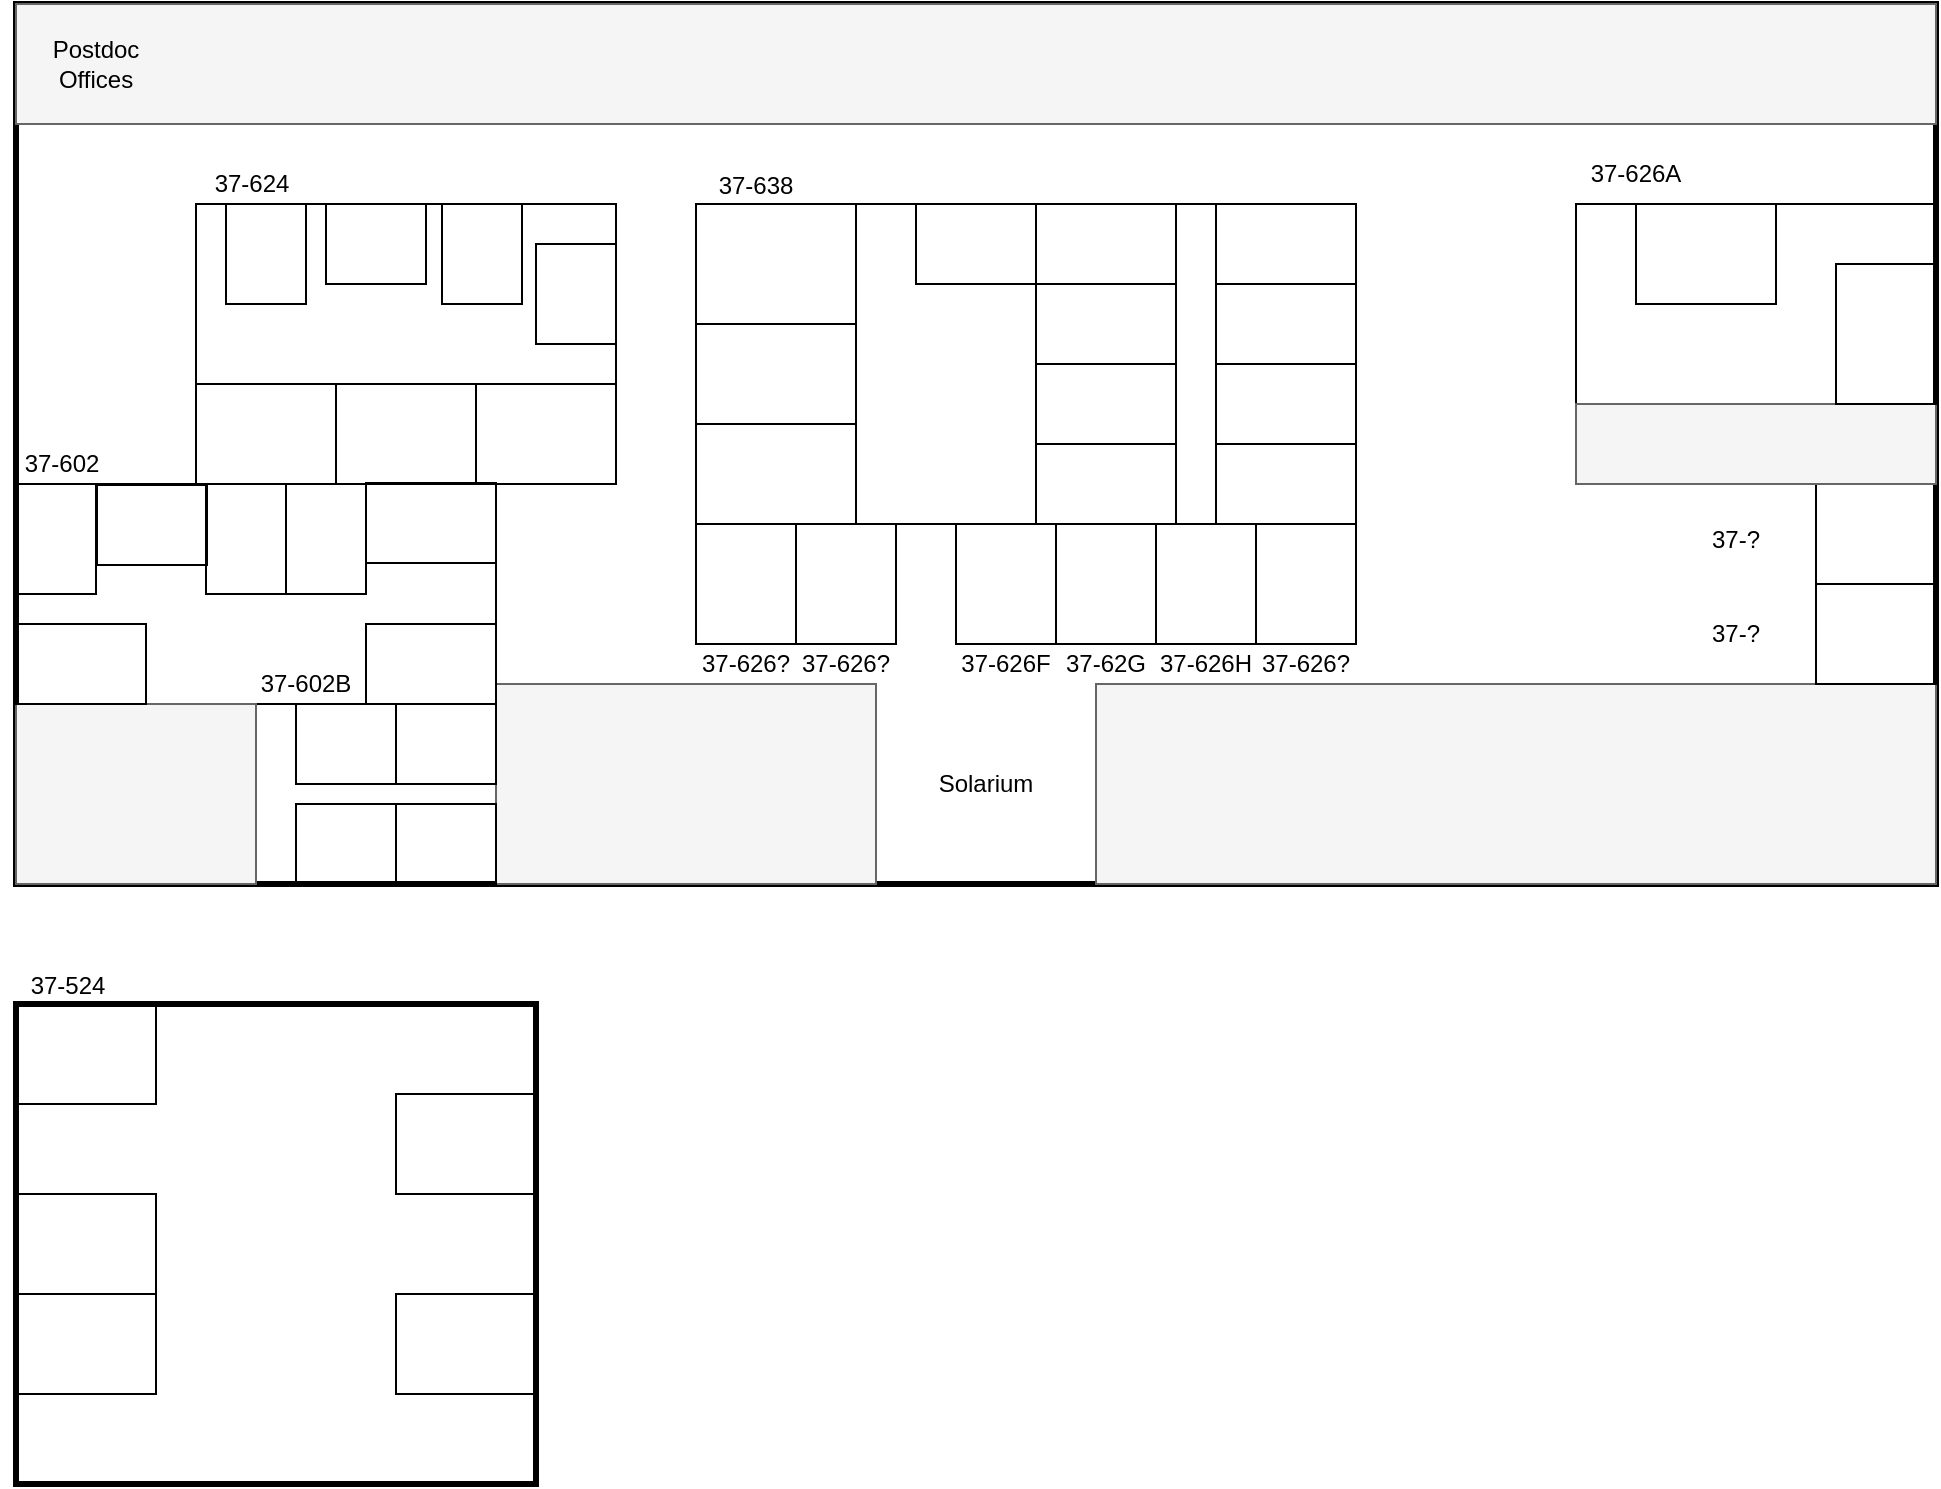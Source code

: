 <mxfile version="22.1.21" type="github">
  <diagram name="Page-1" id="cr1Za1uVQgATXjZ6iJ6d">
    <mxGraphModel dx="1195" dy="643" grid="1" gridSize="10" guides="1" tooltips="1" connect="1" arrows="1" fold="1" page="1" pageScale="1" pageWidth="1100" pageHeight="850" math="0" shadow="0">
      <root>
        <mxCell id="0" />
        <mxCell id="1" parent="0" />
        <mxCell id="AhOhHvn87h0xQgYjtJXQ-2" value="" style="rounded=0;whiteSpace=wrap;html=1;fillColor=none;strokeWidth=3;" parent="1" vertex="1">
          <mxGeometry x="60" y="60" width="960" height="440" as="geometry" />
        </mxCell>
        <mxCell id="AhOhHvn87h0xQgYjtJXQ-3" value="" style="rounded=0;whiteSpace=wrap;html=1;strokeWidth=3;fillColor=none;" parent="1" vertex="1">
          <mxGeometry x="60" y="560" width="260" height="240" as="geometry" />
        </mxCell>
        <mxCell id="AhOhHvn87h0xQgYjtJXQ-5" value="" style="rounded=0;whiteSpace=wrap;html=1;fillColor=#f5f5f5;fontColor=#333333;strokeColor=#666666;shadow=0;glass=0;" parent="1" vertex="1">
          <mxGeometry x="60" y="60" width="960" height="60" as="geometry" />
        </mxCell>
        <mxCell id="AhOhHvn87h0xQgYjtJXQ-6" value="Postdoc Offices" style="text;html=1;strokeColor=none;fillColor=none;align=center;verticalAlign=middle;whiteSpace=wrap;rounded=0;" parent="1" vertex="1">
          <mxGeometry x="70" y="75" width="60" height="30" as="geometry" />
        </mxCell>
        <mxCell id="AhOhHvn87h0xQgYjtJXQ-7" value="" style="rounded=0;whiteSpace=wrap;html=1;fillColor=none;" parent="1" vertex="1">
          <mxGeometry x="150" y="160" width="210" height="140" as="geometry" />
        </mxCell>
        <mxCell id="AhOhHvn87h0xQgYjtJXQ-9" value="" style="rounded=0;whiteSpace=wrap;html=1;fillColor=none;" parent="1" vertex="1">
          <mxGeometry x="60" y="300" width="240" height="110" as="geometry" />
        </mxCell>
        <mxCell id="AhOhHvn87h0xQgYjtJXQ-11" value="" style="rounded=0;whiteSpace=wrap;html=1;fillColor=#f5f5f5;fontColor=#333333;strokeColor=#666666;" parent="1" vertex="1">
          <mxGeometry x="300" y="400" width="190" height="100" as="geometry" />
        </mxCell>
        <mxCell id="-M64CqVJRw943yaDAng4-1" value="" style="rounded=0;whiteSpace=wrap;html=1;fillColor=#f5f5f5;fontColor=#333333;strokeColor=#666666;" vertex="1" parent="1">
          <mxGeometry x="600" y="400" width="420" height="100" as="geometry" />
        </mxCell>
        <mxCell id="-M64CqVJRw943yaDAng4-2" value="" style="rounded=0;whiteSpace=wrap;html=1;fillColor=none;" vertex="1" parent="1">
          <mxGeometry x="400" y="160" width="330" height="160" as="geometry" />
        </mxCell>
        <mxCell id="-M64CqVJRw943yaDAng4-3" value="" style="rounded=0;whiteSpace=wrap;html=1;fillColor=none;" vertex="1" parent="1">
          <mxGeometry x="530" y="320" width="50" height="60" as="geometry" />
        </mxCell>
        <mxCell id="-M64CqVJRw943yaDAng4-4" value="" style="rounded=0;whiteSpace=wrap;html=1;fillColor=none;" vertex="1" parent="1">
          <mxGeometry x="400" y="320" width="50" height="60" as="geometry" />
        </mxCell>
        <mxCell id="-M64CqVJRw943yaDAng4-5" value="" style="rounded=0;whiteSpace=wrap;html=1;fillColor=none;" vertex="1" parent="1">
          <mxGeometry x="840" y="160" width="180" height="100" as="geometry" />
        </mxCell>
        <mxCell id="-M64CqVJRw943yaDAng4-6" value="" style="rounded=0;whiteSpace=wrap;html=1;fillColor=none;" vertex="1" parent="1">
          <mxGeometry x="400" y="270" width="80" height="50" as="geometry" />
        </mxCell>
        <mxCell id="-M64CqVJRw943yaDAng4-7" value="" style="rounded=0;whiteSpace=wrap;html=1;fillColor=none;" vertex="1" parent="1">
          <mxGeometry x="400" y="220" width="80" height="50" as="geometry" />
        </mxCell>
        <mxCell id="-M64CqVJRw943yaDAng4-8" value="" style="rounded=0;whiteSpace=wrap;html=1;fillColor=none;" vertex="1" parent="1">
          <mxGeometry x="400" y="160" width="80" height="60" as="geometry" />
        </mxCell>
        <mxCell id="-M64CqVJRw943yaDAng4-9" value="" style="rounded=0;whiteSpace=wrap;html=1;fillColor=none;" vertex="1" parent="1">
          <mxGeometry x="960" y="350" width="60" height="50" as="geometry" />
        </mxCell>
        <mxCell id="-M64CqVJRw943yaDAng4-10" value="" style="rounded=0;whiteSpace=wrap;html=1;fillColor=none;" vertex="1" parent="1">
          <mxGeometry x="960" y="300" width="60" height="50" as="geometry" />
        </mxCell>
        <mxCell id="-M64CqVJRw943yaDAng4-11" value="" style="rounded=0;whiteSpace=wrap;html=1;fillColor=none;" vertex="1" parent="1">
          <mxGeometry x="510" y="160" width="60" height="40" as="geometry" />
        </mxCell>
        <mxCell id="-M64CqVJRw943yaDAng4-12" value="" style="rounded=0;whiteSpace=wrap;html=1;fillColor=none;" vertex="1" parent="1">
          <mxGeometry x="570" y="160" width="70" height="40" as="geometry" />
        </mxCell>
        <mxCell id="-M64CqVJRw943yaDAng4-13" value="" style="rounded=0;whiteSpace=wrap;html=1;fillColor=none;" vertex="1" parent="1">
          <mxGeometry x="660" y="160" width="70" height="40" as="geometry" />
        </mxCell>
        <mxCell id="-M64CqVJRw943yaDAng4-14" value="" style="rounded=0;whiteSpace=wrap;html=1;fillColor=none;" vertex="1" parent="1">
          <mxGeometry x="660" y="200" width="70" height="40" as="geometry" />
        </mxCell>
        <mxCell id="-M64CqVJRw943yaDAng4-15" value="" style="rounded=0;whiteSpace=wrap;html=1;fillColor=none;" vertex="1" parent="1">
          <mxGeometry x="660" y="240" width="70" height="40" as="geometry" />
        </mxCell>
        <mxCell id="-M64CqVJRw943yaDAng4-16" value="" style="rounded=0;whiteSpace=wrap;html=1;fillColor=none;" vertex="1" parent="1">
          <mxGeometry x="660" y="280" width="70" height="40" as="geometry" />
        </mxCell>
        <mxCell id="-M64CqVJRw943yaDAng4-17" value="" style="rounded=0;whiteSpace=wrap;html=1;fillColor=none;" vertex="1" parent="1">
          <mxGeometry x="570" y="200" width="70" height="40" as="geometry" />
        </mxCell>
        <mxCell id="-M64CqVJRw943yaDAng4-18" value="" style="rounded=0;whiteSpace=wrap;html=1;fillColor=none;" vertex="1" parent="1">
          <mxGeometry x="570" y="240" width="70" height="40" as="geometry" />
        </mxCell>
        <mxCell id="-M64CqVJRw943yaDAng4-19" value="" style="rounded=0;whiteSpace=wrap;html=1;fillColor=none;" vertex="1" parent="1">
          <mxGeometry x="570" y="280" width="70" height="40" as="geometry" />
        </mxCell>
        <mxCell id="-M64CqVJRw943yaDAng4-20" value="" style="rounded=0;whiteSpace=wrap;html=1;fillColor=#f5f5f5;fontColor=#333333;strokeColor=#666666;" vertex="1" parent="1">
          <mxGeometry x="60" y="410" width="120" height="90" as="geometry" />
        </mxCell>
        <mxCell id="-M64CqVJRw943yaDAng4-21" value="" style="rounded=0;whiteSpace=wrap;html=1;fillColor=none;" vertex="1" parent="1">
          <mxGeometry x="150" y="250" width="70" height="50" as="geometry" />
        </mxCell>
        <mxCell id="-M64CqVJRw943yaDAng4-22" value="" style="rounded=0;whiteSpace=wrap;html=1;fillColor=none;" vertex="1" parent="1">
          <mxGeometry x="220" y="250" width="70" height="50" as="geometry" />
        </mxCell>
        <mxCell id="-M64CqVJRw943yaDAng4-23" value="" style="rounded=0;whiteSpace=wrap;html=1;fillColor=none;" vertex="1" parent="1">
          <mxGeometry x="290" y="250" width="70" height="50" as="geometry" />
        </mxCell>
        <mxCell id="-M64CqVJRw943yaDAng4-24" value="" style="rounded=0;whiteSpace=wrap;html=1;fillColor=none;" vertex="1" parent="1">
          <mxGeometry x="450" y="320" width="50" height="60" as="geometry" />
        </mxCell>
        <mxCell id="-M64CqVJRw943yaDAng4-25" value="" style="rounded=0;whiteSpace=wrap;html=1;fillColor=none;" vertex="1" parent="1">
          <mxGeometry x="580" y="320" width="50" height="60" as="geometry" />
        </mxCell>
        <mxCell id="-M64CqVJRw943yaDAng4-26" value="" style="rounded=0;whiteSpace=wrap;html=1;fillColor=none;" vertex="1" parent="1">
          <mxGeometry x="630" y="320" width="50" height="60" as="geometry" />
        </mxCell>
        <mxCell id="-M64CqVJRw943yaDAng4-27" value="" style="rounded=0;whiteSpace=wrap;html=1;fillColor=none;" vertex="1" parent="1">
          <mxGeometry x="680" y="320" width="50" height="60" as="geometry" />
        </mxCell>
        <mxCell id="-M64CqVJRw943yaDAng4-28" value="" style="rounded=0;whiteSpace=wrap;html=1;fillColor=#f5f5f5;fontColor=#333333;strokeColor=#666666;" vertex="1" parent="1">
          <mxGeometry x="840" y="260" width="180" height="40" as="geometry" />
        </mxCell>
        <mxCell id="-M64CqVJRw943yaDAng4-29" value="" style="rounded=0;whiteSpace=wrap;html=1;fillColor=none;" vertex="1" parent="1">
          <mxGeometry x="320" y="180" width="40" height="50" as="geometry" />
        </mxCell>
        <mxCell id="-M64CqVJRw943yaDAng4-30" value="" style="rounded=0;whiteSpace=wrap;html=1;fillColor=none;" vertex="1" parent="1">
          <mxGeometry x="273" y="160" width="40" height="50" as="geometry" />
        </mxCell>
        <mxCell id="-M64CqVJRw943yaDAng4-31" value="" style="rounded=0;whiteSpace=wrap;html=1;fillColor=none;rotation=90;" vertex="1" parent="1">
          <mxGeometry x="220" y="155" width="40" height="50" as="geometry" />
        </mxCell>
        <mxCell id="-M64CqVJRw943yaDAng4-32" value="" style="rounded=0;whiteSpace=wrap;html=1;fillColor=none;rotation=0;" vertex="1" parent="1">
          <mxGeometry x="165" y="160" width="40" height="50" as="geometry" />
        </mxCell>
        <mxCell id="-M64CqVJRw943yaDAng4-33" value="" style="rounded=0;whiteSpace=wrap;html=1;fillColor=none;rotation=90;" vertex="1" parent="1">
          <mxGeometry x="255" y="405" width="40" height="50" as="geometry" />
        </mxCell>
        <mxCell id="-M64CqVJRw943yaDAng4-34" value="" style="rounded=0;whiteSpace=wrap;html=1;fillColor=none;rotation=90;" vertex="1" parent="1">
          <mxGeometry x="205" y="405" width="40" height="50" as="geometry" />
        </mxCell>
        <mxCell id="-M64CqVJRw943yaDAng4-35" value="" style="rounded=0;whiteSpace=wrap;html=1;fillColor=none;rotation=90;" vertex="1" parent="1">
          <mxGeometry x="205" y="455" width="40" height="50" as="geometry" />
        </mxCell>
        <mxCell id="-M64CqVJRw943yaDAng4-36" value="" style="rounded=0;whiteSpace=wrap;html=1;fillColor=none;rotation=90;" vertex="1" parent="1">
          <mxGeometry x="255" y="455" width="40" height="50" as="geometry" />
        </mxCell>
        <mxCell id="-M64CqVJRw943yaDAng4-37" value="" style="rounded=0;whiteSpace=wrap;html=1;fillColor=none;rotation=90;" vertex="1" parent="1">
          <mxGeometry x="247.5" y="357.5" width="40" height="65" as="geometry" />
        </mxCell>
        <mxCell id="-M64CqVJRw943yaDAng4-38" value="" style="rounded=0;whiteSpace=wrap;html=1;fillColor=none;rotation=90;" vertex="1" parent="1">
          <mxGeometry x="247.5" y="287" width="40" height="65" as="geometry" />
        </mxCell>
        <mxCell id="-M64CqVJRw943yaDAng4-39" value="" style="rounded=0;whiteSpace=wrap;html=1;fillColor=none;rotation=-180;" vertex="1" parent="1">
          <mxGeometry x="195" y="300" width="40" height="55" as="geometry" />
        </mxCell>
        <mxCell id="-M64CqVJRw943yaDAng4-40" value="" style="rounded=0;whiteSpace=wrap;html=1;fillColor=none;rotation=-180;" vertex="1" parent="1">
          <mxGeometry x="60" y="300" width="40" height="55" as="geometry" />
        </mxCell>
        <mxCell id="-M64CqVJRw943yaDAng4-41" value="" style="rounded=0;whiteSpace=wrap;html=1;fillColor=none;rotation=90;" vertex="1" parent="1">
          <mxGeometry x="72.5" y="357.5" width="40" height="65" as="geometry" />
        </mxCell>
        <mxCell id="-M64CqVJRw943yaDAng4-42" value="" style="rounded=0;whiteSpace=wrap;html=1;fillColor=none;rotation=90;" vertex="1" parent="1">
          <mxGeometry x="108" y="293" width="40" height="55" as="geometry" />
        </mxCell>
        <mxCell id="-M64CqVJRw943yaDAng4-44" value="" style="rounded=0;whiteSpace=wrap;html=1;fillColor=none;rotation=-180;" vertex="1" parent="1">
          <mxGeometry x="155" y="300" width="40" height="55" as="geometry" />
        </mxCell>
        <mxCell id="-M64CqVJRw943yaDAng4-45" value="" style="rounded=0;whiteSpace=wrap;html=1;fillColor=none;" vertex="1" parent="1">
          <mxGeometry x="970" y="190" width="50" height="70" as="geometry" />
        </mxCell>
        <mxCell id="-M64CqVJRw943yaDAng4-46" value="" style="rounded=0;whiteSpace=wrap;html=1;fillColor=none;rotation=90;" vertex="1" parent="1">
          <mxGeometry x="880" y="150" width="50" height="70" as="geometry" />
        </mxCell>
        <mxCell id="-M64CqVJRw943yaDAng4-47" value="" style="rounded=0;whiteSpace=wrap;html=1;fillColor=none;" vertex="1" parent="1">
          <mxGeometry x="60" y="560" width="70" height="50" as="geometry" />
        </mxCell>
        <mxCell id="-M64CqVJRw943yaDAng4-48" value="" style="rounded=0;whiteSpace=wrap;html=1;fillColor=none;" vertex="1" parent="1">
          <mxGeometry x="60" y="655" width="70" height="50" as="geometry" />
        </mxCell>
        <mxCell id="-M64CqVJRw943yaDAng4-49" value="" style="rounded=0;whiteSpace=wrap;html=1;fillColor=none;" vertex="1" parent="1">
          <mxGeometry x="60" y="705" width="70" height="50" as="geometry" />
        </mxCell>
        <mxCell id="-M64CqVJRw943yaDAng4-50" value="" style="rounded=0;whiteSpace=wrap;html=1;fillColor=none;" vertex="1" parent="1">
          <mxGeometry x="250" y="705" width="70" height="50" as="geometry" />
        </mxCell>
        <mxCell id="-M64CqVJRw943yaDAng4-51" value="" style="rounded=0;whiteSpace=wrap;html=1;fillColor=none;" vertex="1" parent="1">
          <mxGeometry x="250" y="605" width="70" height="50" as="geometry" />
        </mxCell>
        <mxCell id="-M64CqVJRw943yaDAng4-55" value="37-624" style="text;html=1;strokeColor=none;fillColor=none;align=center;verticalAlign=middle;whiteSpace=wrap;rounded=0;" vertex="1" parent="1">
          <mxGeometry x="148" y="135" width="60" height="30" as="geometry" />
        </mxCell>
        <mxCell id="-M64CqVJRw943yaDAng4-56" value="37-638" style="text;html=1;strokeColor=none;fillColor=none;align=center;verticalAlign=middle;whiteSpace=wrap;rounded=0;" vertex="1" parent="1">
          <mxGeometry x="400" y="136" width="60" height="30" as="geometry" />
        </mxCell>
        <mxCell id="-M64CqVJRw943yaDAng4-57" value="Solarium" style="text;html=1;strokeColor=none;fillColor=none;align=center;verticalAlign=middle;whiteSpace=wrap;rounded=0;" vertex="1" parent="1">
          <mxGeometry x="515" y="435" width="60" height="30" as="geometry" />
        </mxCell>
        <mxCell id="-M64CqVJRw943yaDAng4-58" value="37-602" style="text;html=1;strokeColor=none;fillColor=none;align=center;verticalAlign=middle;whiteSpace=wrap;rounded=0;" vertex="1" parent="1">
          <mxGeometry x="52.5" y="275" width="60" height="30" as="geometry" />
        </mxCell>
        <mxCell id="-M64CqVJRw943yaDAng4-59" value="37-602B" style="text;html=1;strokeColor=none;fillColor=none;align=center;verticalAlign=middle;whiteSpace=wrap;rounded=0;" vertex="1" parent="1">
          <mxGeometry x="175" y="385" width="60" height="30" as="geometry" />
        </mxCell>
        <mxCell id="-M64CqVJRw943yaDAng4-60" value="37-626?" style="text;html=1;strokeColor=none;fillColor=none;align=center;verticalAlign=middle;whiteSpace=wrap;rounded=0;" vertex="1" parent="1">
          <mxGeometry x="395" y="375" width="60" height="30" as="geometry" />
        </mxCell>
        <mxCell id="-M64CqVJRw943yaDAng4-61" value="37-626?" style="text;html=1;strokeColor=none;fillColor=none;align=center;verticalAlign=middle;whiteSpace=wrap;rounded=0;" vertex="1" parent="1">
          <mxGeometry x="445" y="375" width="60" height="30" as="geometry" />
        </mxCell>
        <mxCell id="-M64CqVJRw943yaDAng4-62" value="37-626F" style="text;html=1;strokeColor=none;fillColor=none;align=center;verticalAlign=middle;whiteSpace=wrap;rounded=0;" vertex="1" parent="1">
          <mxGeometry x="525" y="375" width="60" height="30" as="geometry" />
        </mxCell>
        <mxCell id="-M64CqVJRw943yaDAng4-63" value="37-62G" style="text;html=1;strokeColor=none;fillColor=none;align=center;verticalAlign=middle;whiteSpace=wrap;rounded=0;" vertex="1" parent="1">
          <mxGeometry x="575" y="375" width="60" height="30" as="geometry" />
        </mxCell>
        <mxCell id="-M64CqVJRw943yaDAng4-64" value="37-626H" style="text;html=1;strokeColor=none;fillColor=none;align=center;verticalAlign=middle;whiteSpace=wrap;rounded=0;" vertex="1" parent="1">
          <mxGeometry x="625" y="375" width="60" height="30" as="geometry" />
        </mxCell>
        <mxCell id="-M64CqVJRw943yaDAng4-65" value="37-626?" style="text;html=1;strokeColor=none;fillColor=none;align=center;verticalAlign=middle;whiteSpace=wrap;rounded=0;" vertex="1" parent="1">
          <mxGeometry x="675" y="375" width="60" height="30" as="geometry" />
        </mxCell>
        <mxCell id="-M64CqVJRw943yaDAng4-66" value="37-?" style="text;html=1;strokeColor=none;fillColor=none;align=center;verticalAlign=middle;whiteSpace=wrap;rounded=0;" vertex="1" parent="1">
          <mxGeometry x="890" y="312.5" width="60" height="30" as="geometry" />
        </mxCell>
        <mxCell id="-M64CqVJRw943yaDAng4-67" value="37-?" style="text;html=1;strokeColor=none;fillColor=none;align=center;verticalAlign=middle;whiteSpace=wrap;rounded=0;" vertex="1" parent="1">
          <mxGeometry x="890" y="360" width="60" height="30" as="geometry" />
        </mxCell>
        <mxCell id="-M64CqVJRw943yaDAng4-68" value="37-626A" style="text;html=1;strokeColor=none;fillColor=none;align=center;verticalAlign=middle;whiteSpace=wrap;rounded=0;" vertex="1" parent="1">
          <mxGeometry x="840" y="130" width="60" height="30" as="geometry" />
        </mxCell>
        <mxCell id="-M64CqVJRw943yaDAng4-69" value="37-524" style="text;html=1;strokeColor=none;fillColor=none;align=center;verticalAlign=middle;whiteSpace=wrap;rounded=0;" vertex="1" parent="1">
          <mxGeometry x="55.5" y="536" width="60" height="30" as="geometry" />
        </mxCell>
      </root>
    </mxGraphModel>
  </diagram>
</mxfile>
